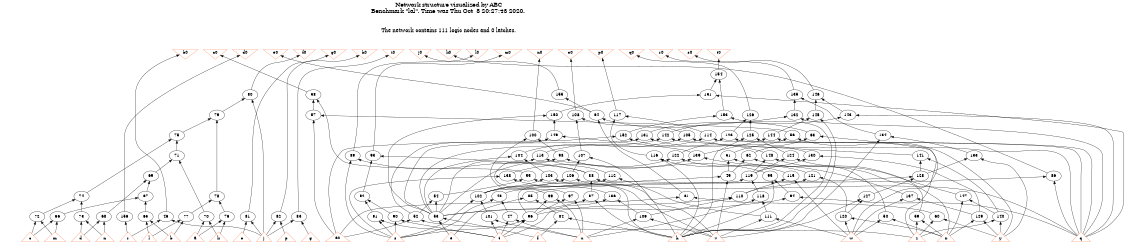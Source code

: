 # Network structure generated by ABC

digraph network {
size = "7.5,10";
center = true;
edge [dir = back];

{
  node [shape = plaintext];
  edge [style = invis];
  LevelTitle1 [label=""];
  LevelTitle2 [label=""];
  Level9 [label = ""];
  Level8 [label = ""];
  Level7 [label = ""];
  Level6 [label = ""];
  Level5 [label = ""];
  Level4 [label = ""];
  Level3 [label = ""];
  Level2 [label = ""];
  Level1 [label = ""];
  Level0 [label = ""];
  LevelTitle1 ->  LevelTitle2 ->  Level9 ->  Level8 ->  Level7 ->  Level6 ->  Level5 ->  Level4 ->  Level3 ->  Level2 ->  Level1 ->  Level0;
}

{
  rank = same;
  LevelTitle1;
  title1 [shape=plaintext,
          fontsize=20,
          fontname = "Times-Roman",
          label="Network structure visualized by ABC\nBenchmark \"lal\". Time was Thu Oct  8 20:27:43 2020. "
         ];
}

{
  rank = same;
  LevelTitle2;
  title2 [shape=plaintext,
          fontsize=18,
          fontname = "Times-Roman",
          label="The network contains 111 logic nodes and 0 latches.\n"
         ];
}

{
  rank = same;
  Level9;
  Node27 [label = "b0", shape = invtriangle, color = coral, fillcolor = coral];
  Node28 [label = "c0", shape = invtriangle, color = coral, fillcolor = coral];
  Node29 [label = "d0", shape = invtriangle, color = coral, fillcolor = coral];
  Node30 [label = "e0", shape = invtriangle, color = coral, fillcolor = coral];
  Node31 [label = "f0", shape = invtriangle, color = coral, fillcolor = coral];
  Node32 [label = "g0", shape = invtriangle, color = coral, fillcolor = coral];
  Node33 [label = "h0", shape = invtriangle, color = coral, fillcolor = coral];
  Node34 [label = "i0", shape = invtriangle, color = coral, fillcolor = coral];
  Node35 [label = "j0", shape = invtriangle, color = coral, fillcolor = coral];
  Node36 [label = "k0", shape = invtriangle, color = coral, fillcolor = coral];
  Node37 [label = "l0", shape = invtriangle, color = coral, fillcolor = coral];
  Node38 [label = "m0", shape = invtriangle, color = coral, fillcolor = coral];
  Node39 [label = "n0", shape = invtriangle, color = coral, fillcolor = coral];
  Node40 [label = "o0", shape = invtriangle, color = coral, fillcolor = coral];
  Node41 [label = "p0", shape = invtriangle, color = coral, fillcolor = coral];
  Node42 [label = "q0", shape = invtriangle, color = coral, fillcolor = coral];
  Node43 [label = "r0", shape = invtriangle, color = coral, fillcolor = coral];
  Node44 [label = "s0", shape = invtriangle, color = coral, fillcolor = coral];
  Node45 [label = "t0", shape = invtriangle, color = coral, fillcolor = coral];
}

{
  rank = same;
  Level8;
  Node154 [label = "154\n", shape = ellipse];
}

{
  rank = same;
  Level7;
  Node58 [label = "58\n", shape = ellipse];
  Node80 [label = "80\n", shape = ellipse];
  Node135 [label = "135\n", shape = ellipse];
  Node146 [label = "146\n", shape = ellipse];
  Node151 [label = "151\n", shape = ellipse];
  Node155 [label = "155\n", shape = ellipse];
}

{
  rank = same;
  Level6;
  Node57 [label = "57\n", shape = ellipse];
  Node64 [label = "64\n", shape = ellipse];
  Node79 [label = "79\n", shape = ellipse];
  Node108 [label = "108\n", shape = ellipse];
  Node117 [label = "117\n", shape = ellipse];
  Node126 [label = "126\n", shape = ellipse];
  Node132 [label = "132\n", shape = ellipse];
  Node143 [label = "143\n", shape = ellipse];
  Node145 [label = "145\n", shape = ellipse];
  Node150 [label = "150\n", shape = ellipse];
  Node153 [label = "153\n", shape = ellipse];
}

{
  rank = same;
  Level5;
  Node56 [label = "56\n", shape = ellipse];
  Node63 [label = "63\n", shape = ellipse];
  Node75 [label = "75\n", shape = ellipse];
  Node100 [label = "100\n", shape = ellipse];
  Node105 [label = "105\n", shape = ellipse];
  Node114 [label = "114\n", shape = ellipse];
  Node123 [label = "123\n", shape = ellipse];
  Node125 [label = "125\n", shape = ellipse];
  Node131 [label = "131\n", shape = ellipse];
  Node134 [label = "134\n", shape = ellipse];
  Node142 [label = "142\n", shape = ellipse];
  Node144 [label = "144\n", shape = ellipse];
  Node149 [label = "149\n", shape = ellipse];
  Node152 [label = "152\n", shape = ellipse];
}

{
  rank = same;
  Level4;
  Node51 [label = "51\n", shape = ellipse];
  Node62 [label = "62\n", shape = ellipse];
  Node71 [label = "71\n", shape = ellipse];
  Node89 [label = "89\n", shape = ellipse];
  Node93 [label = "93\n", shape = ellipse];
  Node98 [label = "98\n", shape = ellipse];
  Node104 [label = "104\n", shape = ellipse];
  Node107 [label = "107\n", shape = ellipse];
  Node113 [label = "113\n", shape = ellipse];
  Node116 [label = "116\n", shape = ellipse];
  Node122 [label = "122\n", shape = ellipse];
  Node124 [label = "124\n", shape = ellipse];
  Node130 [label = "130\n", shape = ellipse];
  Node133 [label = "133\n", shape = ellipse];
  Node139 [label = "139\n", shape = ellipse];
  Node141 [label = "141\n", shape = ellipse];
  Node148 [label = "148\n", shape = ellipse];
}

{
  rank = same;
  Level3;
  Node49 [label = "49\n", shape = ellipse];
  Node55 [label = "55\n", shape = ellipse];
  Node69 [label = "69\n", shape = ellipse];
  Node86 [label = "86\n", shape = ellipse];
  Node88 [label = "88\n", shape = ellipse];
  Node95 [label = "95\n", shape = ellipse];
  Node103 [label = "103\n", shape = ellipse];
  Node106 [label = "106\n", shape = ellipse];
  Node112 [label = "112\n", shape = ellipse];
  Node115 [label = "115\n", shape = ellipse];
  Node119 [label = "119\n", shape = ellipse];
  Node121 [label = "121\n", shape = ellipse];
  Node128 [label = "128\n", shape = ellipse];
  Node138 [label = "138\n", shape = ellipse];
}

{
  rank = same;
  Level2;
  Node48 [label = "48\n", shape = ellipse];
  Node54 [label = "54\n", shape = ellipse];
  Node61 [label = "61\n", shape = ellipse];
  Node67 [label = "67\n", shape = ellipse];
  Node74 [label = "74\n", shape = ellipse];
  Node78 [label = "78\n", shape = ellipse];
  Node85 [label = "85\n", shape = ellipse];
  Node87 [label = "87\n", shape = ellipse];
  Node92 [label = "92\n", shape = ellipse];
  Node94 [label = "94\n", shape = ellipse];
  Node97 [label = "97\n", shape = ellipse];
  Node99 [label = "99\n", shape = ellipse];
  Node102 [label = "102\n", shape = ellipse];
  Node110 [label = "110\n", shape = ellipse];
  Node118 [label = "118\n", shape = ellipse];
  Node127 [label = "127\n", shape = ellipse];
  Node136 [label = "136\n", shape = ellipse];
  Node137 [label = "137\n", shape = ellipse];
  Node147 [label = "147\n", shape = ellipse];
}

{
  rank = same;
  Level1;
  Node46 [label = "46\n", shape = ellipse];
  Node47 [label = "47\n", shape = ellipse];
  Node50 [label = "50\n", shape = ellipse];
  Node52 [label = "52\n", shape = ellipse];
  Node53 [label = "53\n", shape = ellipse];
  Node59 [label = "59\n", shape = ellipse];
  Node60 [label = "60\n", shape = ellipse];
  Node65 [label = "65\n", shape = ellipse];
  Node66 [label = "66\n", shape = ellipse];
  Node68 [label = "68\n", shape = ellipse];
  Node70 [label = "70\n", shape = ellipse];
  Node72 [label = "72\n", shape = ellipse];
  Node73 [label = "73\n", shape = ellipse];
  Node76 [label = "76\n", shape = ellipse];
  Node77 [label = "77\n", shape = ellipse];
  Node81 [label = "81\n", shape = ellipse];
  Node82 [label = "82\n", shape = ellipse];
  Node83 [label = "83\n", shape = ellipse];
  Node84 [label = "84\n", shape = ellipse];
  Node90 [label = "90\n", shape = ellipse];
  Node91 [label = "91\n", shape = ellipse];
  Node96 [label = "96\n", shape = ellipse];
  Node101 [label = "101\n", shape = ellipse];
  Node109 [label = "109\n", shape = ellipse];
  Node111 [label = "111\n", shape = ellipse];
  Node120 [label = "120\n", shape = ellipse];
  Node129 [label = "129\n", shape = ellipse];
  Node140 [label = "140\n", shape = ellipse];
  Node156 [label = "156\n", shape = ellipse];
}

{
  rank = same;
  Level0;
  Node1 [label = "a", shape = triangle, color = coral, fillcolor = coral];
  Node2 [label = "b", shape = triangle, color = coral, fillcolor = coral];
  Node3 [label = "c", shape = triangle, color = coral, fillcolor = coral];
  Node4 [label = "d", shape = triangle, color = coral, fillcolor = coral];
  Node5 [label = "e", shape = triangle, color = coral, fillcolor = coral];
  Node6 [label = "f", shape = triangle, color = coral, fillcolor = coral];
  Node7 [label = "g", shape = triangle, color = coral, fillcolor = coral];
  Node8 [label = "h", shape = triangle, color = coral, fillcolor = coral];
  Node9 [label = "j", shape = triangle, color = coral, fillcolor = coral];
  Node10 [label = "k", shape = triangle, color = coral, fillcolor = coral];
  Node11 [label = "l", shape = triangle, color = coral, fillcolor = coral];
  Node12 [label = "m", shape = triangle, color = coral, fillcolor = coral];
  Node13 [label = "n", shape = triangle, color = coral, fillcolor = coral];
  Node14 [label = "o", shape = triangle, color = coral, fillcolor = coral];
  Node15 [label = "p", shape = triangle, color = coral, fillcolor = coral];
  Node16 [label = "q", shape = triangle, color = coral, fillcolor = coral];
  Node17 [label = "r", shape = triangle, color = coral, fillcolor = coral];
  Node18 [label = "s", shape = triangle, color = coral, fillcolor = coral];
  Node19 [label = "t", shape = triangle, color = coral, fillcolor = coral];
  Node20 [label = "u", shape = triangle, color = coral, fillcolor = coral];
  Node21 [label = "v", shape = triangle, color = coral, fillcolor = coral];
  Node22 [label = "w", shape = triangle, color = coral, fillcolor = coral];
  Node23 [label = "x", shape = triangle, color = coral, fillcolor = coral];
  Node24 [label = "y", shape = triangle, color = coral, fillcolor = coral];
  Node25 [label = "z", shape = triangle, color = coral, fillcolor = coral];
  Node26 [label = "a0", shape = triangle, color = coral, fillcolor = coral];
}

title1 -> title2 [style = invis];
title2 -> Node27 [style = invis];
title2 -> Node28 [style = invis];
title2 -> Node29 [style = invis];
title2 -> Node30 [style = invis];
title2 -> Node31 [style = invis];
title2 -> Node32 [style = invis];
title2 -> Node33 [style = invis];
title2 -> Node34 [style = invis];
title2 -> Node35 [style = invis];
title2 -> Node36 [style = invis];
title2 -> Node37 [style = invis];
title2 -> Node38 [style = invis];
title2 -> Node39 [style = invis];
title2 -> Node40 [style = invis];
title2 -> Node41 [style = invis];
title2 -> Node42 [style = invis];
title2 -> Node43 [style = invis];
title2 -> Node44 [style = invis];
title2 -> Node45 [style = invis];
Node27 -> Node28 [style = invis];
Node28 -> Node29 [style = invis];
Node29 -> Node30 [style = invis];
Node30 -> Node31 [style = invis];
Node31 -> Node32 [style = invis];
Node32 -> Node33 [style = invis];
Node33 -> Node34 [style = invis];
Node34 -> Node35 [style = invis];
Node35 -> Node36 [style = invis];
Node36 -> Node37 [style = invis];
Node37 -> Node38 [style = invis];
Node38 -> Node39 [style = invis];
Node39 -> Node40 [style = invis];
Node40 -> Node41 [style = invis];
Node41 -> Node42 [style = invis];
Node42 -> Node43 [style = invis];
Node43 -> Node44 [style = invis];
Node44 -> Node45 [style = invis];
Node27 -> Node46 [style = solid];
Node28 -> Node58 [style = solid];
Node29 -> Node156 [style = solid];
Node30 -> Node64 [style = solid];
Node31 -> Node80 [style = solid];
Node32 -> Node81 [style = solid];
Node33 -> Node82 [style = solid];
Node34 -> Node83 [style = solid];
Node35 -> Node155 [style = solid];
Node36 -> Node86 [style = solid];
Node37 -> Node89 [style = solid];
Node38 -> Node93 [style = solid];
Node39 -> Node100 [style = solid];
Node40 -> Node108 [style = solid];
Node41 -> Node117 [style = solid];
Node42 -> Node126 [style = solid];
Node43 -> Node135 [style = solid];
Node44 -> Node146 [style = solid];
Node45 -> Node154 [style = solid];
Node46 -> Node9 [style = solid];
Node46 -> Node17 [style = solid];
Node47 -> Node19 [style = solid];
Node47 -> Node20 [style = solid];
Node48 -> Node18 [style = solid];
Node48 -> Node47 [style = solid];
Node49 -> Node21 [style = solid];
Node49 -> Node48 [style = solid];
Node50 -> Node22 [style = solid];
Node50 -> Node23 [style = solid];
Node51 -> Node49 [style = solid];
Node51 -> Node50 [style = solid];
Node52 -> Node25 [style = solid];
Node52 -> Node26 [style = solid];
Node53 -> Node5 [style = solid];
Node53 -> Node6 [style = solid];
Node54 -> Node52 [style = solid];
Node54 -> Node53 [style = solid];
Node55 -> Node8 [style = solid];
Node55 -> Node54 [style = solid];
Node56 -> Node24 [style = solid];
Node56 -> Node51 [style = solid];
Node57 -> Node26 [style = solid];
Node57 -> Node56 [style = solid];
Node58 -> Node55 [style = solid];
Node58 -> Node57 [style = solid];
Node59 -> Node23 [style = solid];
Node59 -> Node25 [style = solid];
Node60 -> Node24 [style = solid];
Node60 -> Node25 [style = solid];
Node61 -> Node26 [style = solid];
Node61 -> Node60 [style = solid];
Node62 -> Node49 [style = solid];
Node62 -> Node59 [style = solid];
Node63 -> Node22 [style = solid];
Node63 -> Node62 [style = solid];
Node64 -> Node61 [style = solid];
Node64 -> Node63 [style = solid];
Node65 -> Node2 [style = solid];
Node65 -> Node11 [style = solid];
Node66 -> Node3 [style = solid];
Node66 -> Node12 [style = solid];
Node67 -> Node65 [style = solid];
Node67 -> Node66 [style = solid];
Node68 -> Node4 [style = solid];
Node68 -> Node13 [style = solid];
Node69 -> Node67 [style = solid];
Node69 -> Node68 [style = solid];
Node70 -> Node1 [style = solid];
Node70 -> Node10 [style = solid];
Node71 -> Node69 [style = solid];
Node71 -> Node70 [style = solid];
Node72 -> Node3 [style = solid];
Node72 -> Node12 [style = solid];
Node73 -> Node4 [style = solid];
Node73 -> Node13 [style = solid];
Node74 -> Node72 [style = solid];
Node74 -> Node73 [style = solid];
Node75 -> Node71 [style = solid];
Node75 -> Node74 [style = solid];
Node76 -> Node1 [style = solid];
Node76 -> Node10 [style = solid];
Node77 -> Node2 [style = solid];
Node77 -> Node11 [style = solid];
Node78 -> Node76 [style = solid];
Node78 -> Node77 [style = solid];
Node79 -> Node75 [style = solid];
Node79 -> Node78 [style = solid];
Node80 -> Node9 [style = solid];
Node80 -> Node79 [style = solid];
Node81 -> Node9 [style = solid];
Node81 -> Node14 [style = solid];
Node82 -> Node9 [style = solid];
Node82 -> Node15 [style = solid];
Node83 -> Node7 [style = solid];
Node83 -> Node9 [style = solid];
Node84 -> Node6 [style = solid];
Node84 -> Node8 [style = solid];
Node85 -> Node5 [style = solid];
Node85 -> Node84 [style = solid];
Node86 -> Node16 [style = solid];
Node86 -> Node85 [style = solid];
Node87 -> Node8 [style = solid];
Node87 -> Node53 [style = solid];
Node88 -> Node16 [style = solid];
Node88 -> Node87 [style = solid];
Node89 -> Node18 [style = solid];
Node89 -> Node88 [style = solid];
Node90 -> Node18 [style = solid];
Node90 -> Node19 [style = solid];
Node91 -> Node18 [style = solid];
Node91 -> Node19 [style = solid];
Node92 -> Node90 [style = solid];
Node92 -> Node91 [style = solid];
Node93 -> Node88 [style = solid];
Node93 -> Node92 [style = solid];
Node94 -> Node16 [style = solid];
Node94 -> Node53 [style = solid];
Node95 -> Node8 [style = solid];
Node95 -> Node94 [style = solid];
Node96 -> Node18 [style = solid];
Node96 -> Node19 [style = solid];
Node97 -> Node20 [style = solid];
Node97 -> Node96 [style = solid];
Node98 -> Node95 [style = solid];
Node98 -> Node97 [style = solid];
Node99 -> Node20 [style = solid];
Node99 -> Node96 [style = solid];
Node100 -> Node98 [style = solid];
Node100 -> Node99 [style = solid];
Node101 -> Node19 [style = solid];
Node101 -> Node20 [style = solid];
Node102 -> Node18 [style = solid];
Node102 -> Node101 [style = solid];
Node103 -> Node21 [style = solid];
Node103 -> Node102 [style = solid];
Node104 -> Node53 [style = solid];
Node104 -> Node103 [style = solid];
Node105 -> Node16 [style = solid];
Node105 -> Node104 [style = solid];
Node106 -> Node21 [style = solid];
Node106 -> Node102 [style = solid];
Node107 -> Node8 [style = solid];
Node107 -> Node106 [style = solid];
Node108 -> Node105 [style = solid];
Node108 -> Node107 [style = solid];
Node109 -> Node20 [style = solid];
Node109 -> Node21 [style = solid];
Node110 -> Node96 [style = solid];
Node110 -> Node109 [style = solid];
Node111 -> Node21 [style = solid];
Node111 -> Node22 [style = solid];
Node112 -> Node102 [style = solid];
Node112 -> Node111 [style = solid];
Node113 -> Node53 [style = solid];
Node113 -> Node112 [style = solid];
Node114 -> Node16 [style = solid];
Node114 -> Node113 [style = solid];
Node115 -> Node22 [style = solid];
Node115 -> Node110 [style = solid];
Node116 -> Node8 [style = solid];
Node116 -> Node115 [style = solid];
Node117 -> Node114 [style = solid];
Node117 -> Node116 [style = solid];
Node118 -> Node20 [style = solid];
Node118 -> Node111 [style = solid];
Node119 -> Node96 [style = solid];
Node119 -> Node118 [style = solid];
Node120 -> Node22 [style = solid];
Node120 -> Node23 [style = solid];
Node121 -> Node110 [style = solid];
Node121 -> Node120 [style = solid];
Node122 -> Node53 [style = solid];
Node122 -> Node121 [style = solid];
Node123 -> Node16 [style = solid];
Node123 -> Node122 [style = solid];
Node124 -> Node23 [style = solid];
Node124 -> Node119 [style = solid];
Node125 -> Node8 [style = solid];
Node125 -> Node124 [style = solid];
Node126 -> Node123 [style = solid];
Node126 -> Node125 [style = solid];
Node127 -> Node21 [style = solid];
Node127 -> Node120 [style = solid];
Node128 -> Node102 [style = solid];
Node128 -> Node127 [style = solid];
Node129 -> Node23 [style = solid];
Node129 -> Node24 [style = solid];
Node130 -> Node119 [style = solid];
Node130 -> Node129 [style = solid];
Node131 -> Node53 [style = solid];
Node131 -> Node130 [style = solid];
Node132 -> Node16 [style = solid];
Node132 -> Node131 [style = solid];
Node133 -> Node24 [style = solid];
Node133 -> Node128 [style = solid];
Node134 -> Node8 [style = solid];
Node134 -> Node133 [style = solid];
Node135 -> Node132 [style = solid];
Node135 -> Node134 [style = solid];
Node136 -> Node19 [style = solid];
Node136 -> Node109 [style = solid];
Node137 -> Node22 [style = solid];
Node137 -> Node129 [style = solid];
Node138 -> Node18 [style = solid];
Node138 -> Node136 [style = solid];
Node139 -> Node137 [style = solid];
Node139 -> Node138 [style = solid];
Node140 -> Node24 [style = solid];
Node140 -> Node25 [style = solid];
Node141 -> Node128 [style = solid];
Node141 -> Node140 [style = solid];
Node142 -> Node53 [style = solid];
Node142 -> Node141 [style = solid];
Node143 -> Node16 [style = solid];
Node143 -> Node142 [style = solid];
Node144 -> Node25 [style = solid];
Node144 -> Node139 [style = solid];
Node145 -> Node8 [style = solid];
Node145 -> Node144 [style = solid];
Node146 -> Node143 [style = solid];
Node146 -> Node145 [style = solid];
Node147 -> Node23 [style = solid];
Node147 -> Node140 [style = solid];
Node148 -> Node119 [style = solid];
Node148 -> Node147 [style = solid];
Node149 -> Node52 [style = solid];
Node149 -> Node139 [style = solid];
Node150 -> Node53 [style = solid];
Node150 -> Node149 [style = solid];
Node151 -> Node16 [style = solid];
Node151 -> Node150 [style = solid];
Node152 -> Node26 [style = solid];
Node152 -> Node148 [style = solid];
Node153 -> Node8 [style = solid];
Node153 -> Node152 [style = solid];
Node154 -> Node151 [style = solid];
Node154 -> Node153 [style = solid];
Node155 -> Node64 [style = solid];
Node156 -> Node17 [style = solid];
}

